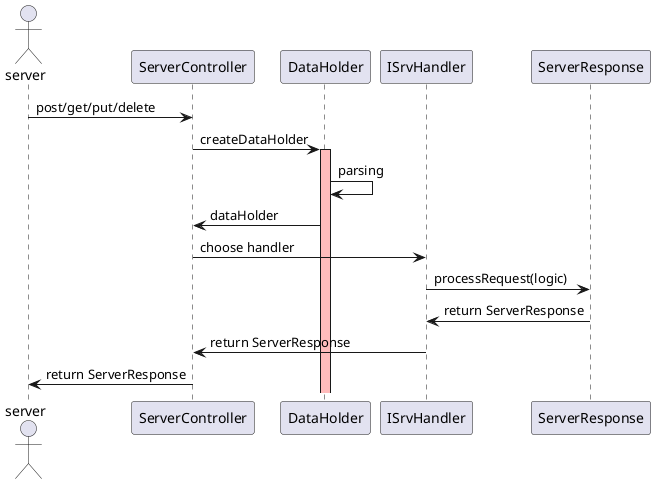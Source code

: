 @startuml

actor server

participant ServerController


server->ServerController:post/get/put/delete
ServerController->DataHolder:createDataHolder
Activate DataHolder #FFBBBB
DataHolder->DataHolder:parsing
DataHolder->ServerController:dataHolder
ServerController->ISrvHandler:choose handler
ISrvHandler->ServerResponse:processRequest(logic)

ServerResponse->ISrvHandler:return ServerResponse
ISrvHandler->ServerController:return ServerResponse
ServerController->server:return ServerResponse

@enduml
